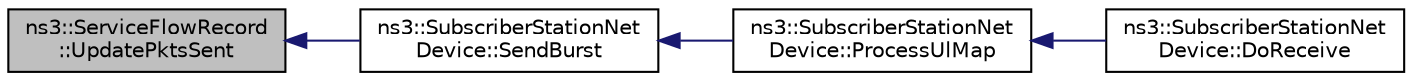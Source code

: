 digraph "ns3::ServiceFlowRecord::UpdatePktsSent"
{
  edge [fontname="Helvetica",fontsize="10",labelfontname="Helvetica",labelfontsize="10"];
  node [fontname="Helvetica",fontsize="10",shape=record];
  rankdir="LR";
  Node1 [label="ns3::ServiceFlowRecord\l::UpdatePktsSent",height=0.2,width=0.4,color="black", fillcolor="grey75", style="filled", fontcolor="black"];
  Node1 -> Node2 [dir="back",color="midnightblue",fontsize="10",style="solid"];
  Node2 [label="ns3::SubscriberStationNet\lDevice::SendBurst",height=0.2,width=0.4,color="black", fillcolor="white", style="filled",URL="$d4/de5/classns3_1_1SubscriberStationNetDevice.html#af7a47a79b3eb7f1c4906381f091b08f3",tooltip="Sends a burst on the uplink frame. "];
  Node2 -> Node3 [dir="back",color="midnightblue",fontsize="10",style="solid"];
  Node3 [label="ns3::SubscriberStationNet\lDevice::ProcessUlMap",height=0.2,width=0.4,color="black", fillcolor="white", style="filled",URL="$d4/de5/classns3_1_1SubscriberStationNetDevice.html#adde622bba63e7642c23839812c95e391"];
  Node3 -> Node4 [dir="back",color="midnightblue",fontsize="10",style="solid"];
  Node4 [label="ns3::SubscriberStationNet\lDevice::DoReceive",height=0.2,width=0.4,color="black", fillcolor="white", style="filled",URL="$d4/de5/classns3_1_1SubscriberStationNetDevice.html#a2cdd421837891adea005eb7cde668a1f"];
}
